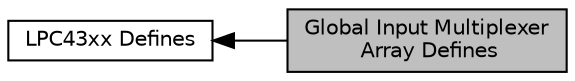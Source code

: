 digraph "Global Input Multiplexer Array Defines"
{
  edge [fontname="Helvetica",fontsize="10",labelfontname="Helvetica",labelfontsize="10"];
  node [fontname="Helvetica",fontsize="10",shape=record];
  rankdir=LR;
  Node0 [label="Global Input Multiplexer\l Array Defines",height=0.2,width=0.4,color="black", fillcolor="grey75", style="filled", fontcolor="black"];
  Node1 [label="LPC43xx Defines",height=0.2,width=0.4,color="black", fillcolor="white", style="filled",URL="$group__LPC43xx__defines.html",tooltip="Defined Constants and Types for the LPC43xx series. "];
  Node1->Node0 [shape=plaintext, dir="back", style="solid"];
}
